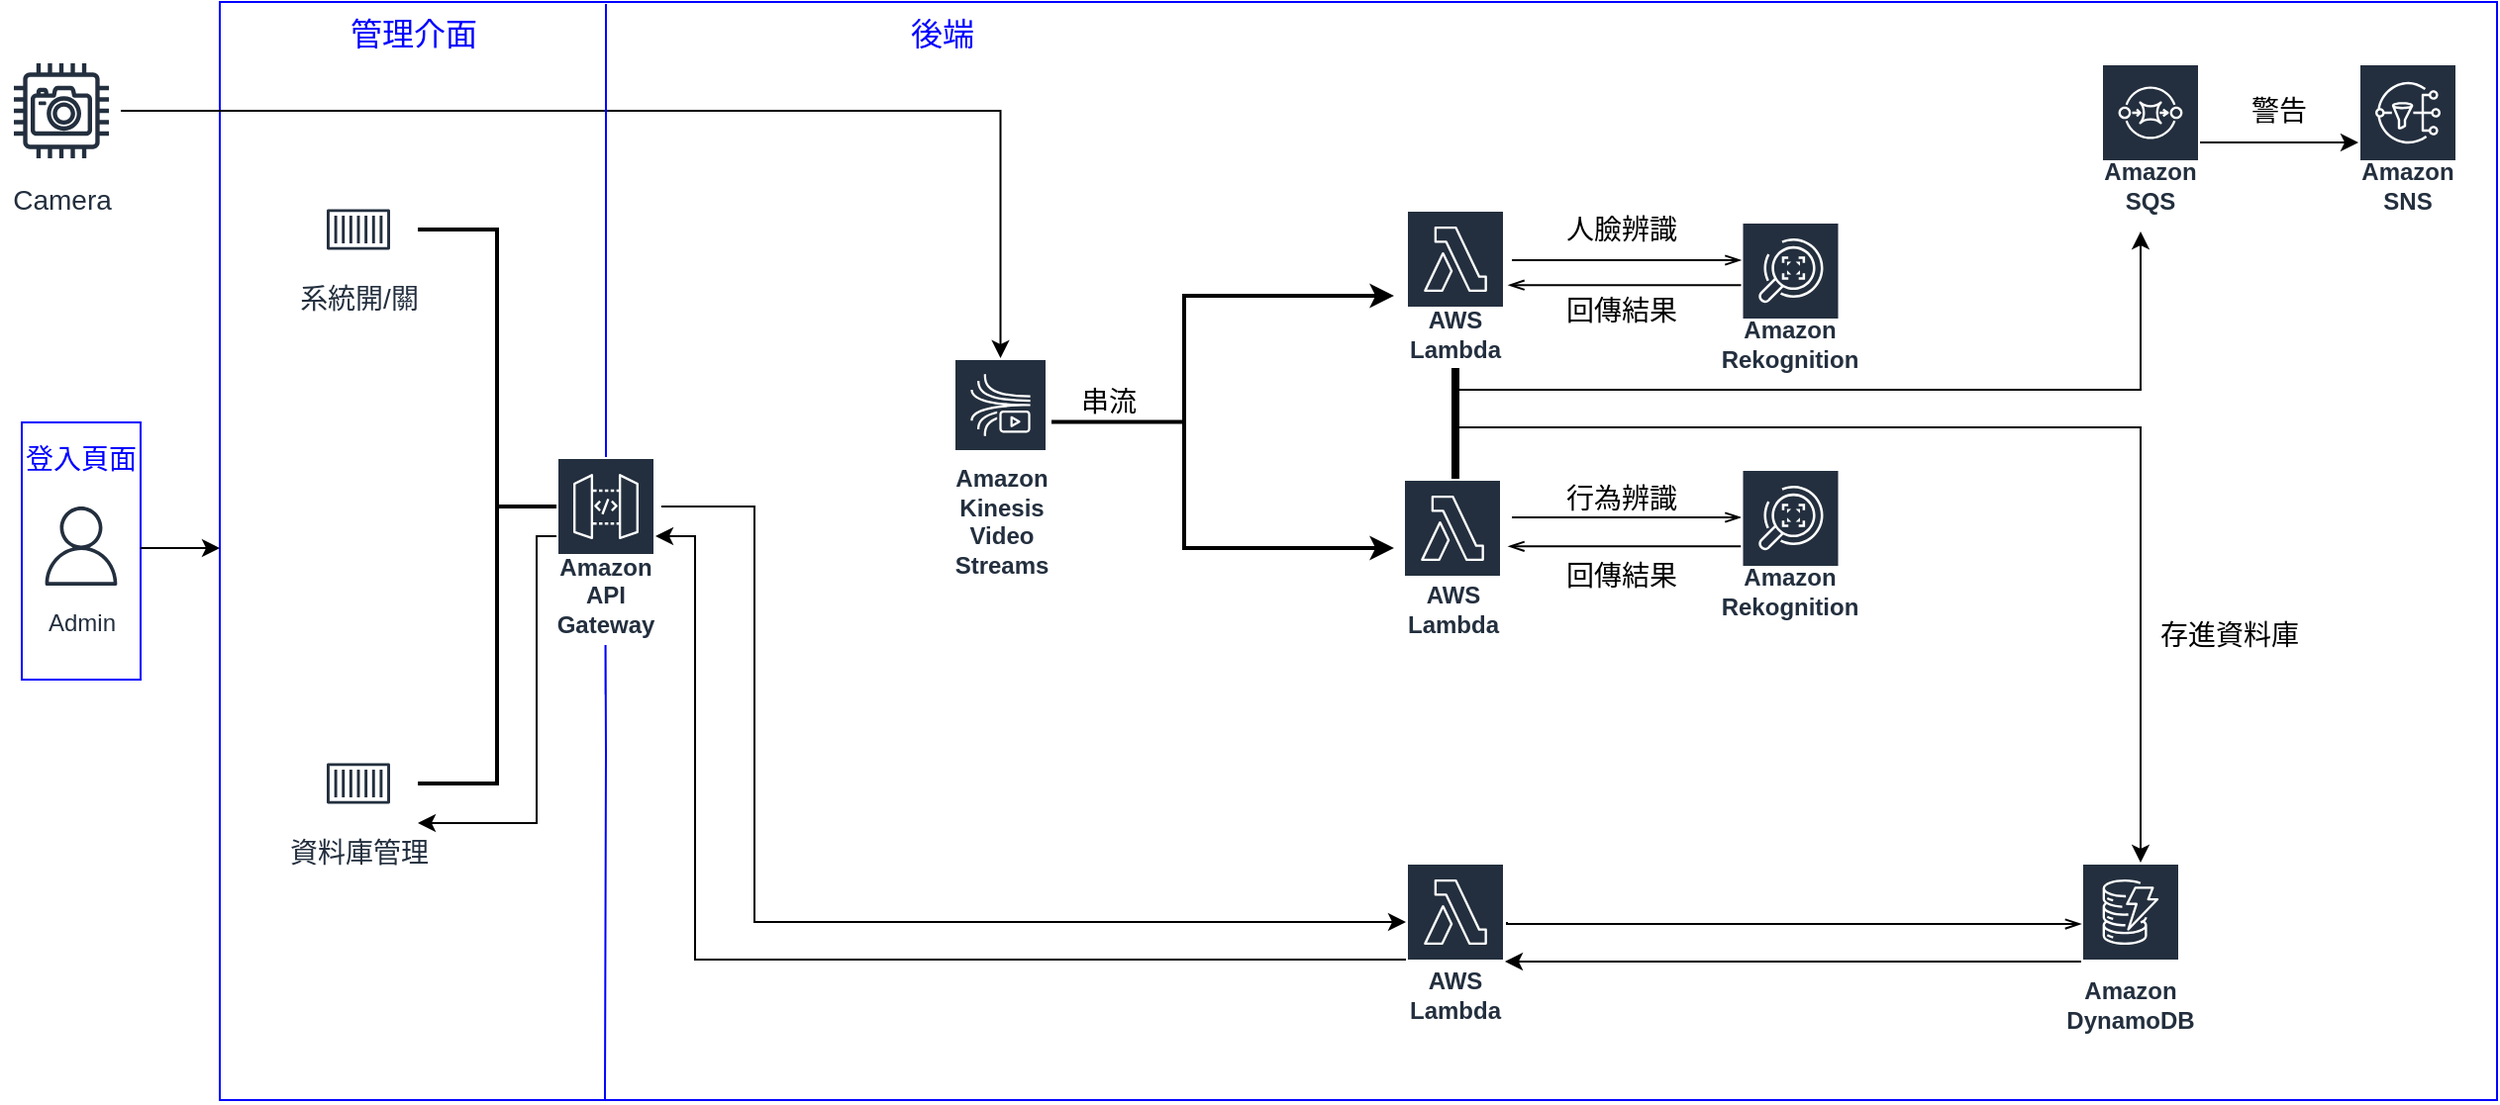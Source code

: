 <mxfile version="23.1.2" type="github">
  <diagram name="第 1 页" id="VFCjEm5W6MaqiMix1aKl">
    <mxGraphModel dx="1510" dy="368" grid="1" gridSize="10" guides="1" tooltips="1" connect="1" arrows="1" fold="1" page="1" pageScale="1" pageWidth="827" pageHeight="1169" math="0" shadow="0">
      <root>
        <mxCell id="0" />
        <mxCell id="1" parent="0" />
        <mxCell id="O1jKtoPmyAMp938oBS-_-39" value="&lt;font color=&quot;#0000ff&quot; style=&quot;font-size: 14px;&quot;&gt;登入頁面&lt;/font&gt;" style="outlineConnect=0;gradientColor=none;html=1;whiteSpace=wrap;fontSize=12;fontStyle=0;strokeColor=#0000ff;fillColor=none;verticalAlign=top;align=center;fontColor=#FF9900;dashed=0;spacingTop=3;" parent="1" vertex="1">
          <mxGeometry x="-190" y="337.5" width="60" height="130" as="geometry" />
        </mxCell>
        <mxCell id="O1jKtoPmyAMp938oBS-_-8" value="" style="outlineConnect=0;gradientColor=none;html=1;whiteSpace=wrap;fontSize=12;fontStyle=0;strokeColor=#0000ff;fillColor=none;verticalAlign=top;align=center;fontColor=#FF9900;dashed=0;spacingTop=3;" parent="1" vertex="1">
          <mxGeometry x="-90" y="125" width="1150" height="555" as="geometry" />
        </mxCell>
        <mxCell id="VvQtCBpBmSeENk6v5BYq-13" style="edgeStyle=orthogonalEdgeStyle;rounded=0;orthogonalLoop=1;jettySize=auto;html=1;" parent="1" edge="1">
          <mxGeometry relative="1" as="geometry">
            <mxPoint x="-90" y="401" as="targetPoint" />
            <mxPoint x="-130" y="401" as="sourcePoint" />
            <Array as="points">
              <mxPoint x="-90" y="401" />
            </Array>
          </mxGeometry>
        </mxCell>
        <mxCell id="O1jKtoPmyAMp938oBS-_-2" value="Admin&lt;br&gt;" style="sketch=0;outlineConnect=0;fontColor=#232F3E;gradientColor=none;strokeColor=#232F3E;fillColor=#ffffff;dashed=0;verticalLabelPosition=bottom;verticalAlign=top;align=center;html=1;fontSize=12;fontStyle=0;aspect=fixed;shape=mxgraph.aws4.resourceIcon;resIcon=mxgraph.aws4.user;" parent="1" vertex="1">
          <mxGeometry x="-185" y="375" width="50" height="50" as="geometry" />
        </mxCell>
        <mxCell id="Y38niOHaq9nBWTBVeWCu-6" style="edgeStyle=orthogonalEdgeStyle;rounded=0;orthogonalLoop=1;jettySize=auto;html=1;" parent="1" source="Y38niOHaq9nBWTBVeWCu-18" target="8HAPZSc-oPPEdkhKKwZJ-15" edge="1">
          <mxGeometry relative="1" as="geometry">
            <mxPoint x="500" y="610" as="sourcePoint" />
            <Array as="points">
              <mxPoint x="150" y="609" />
              <mxPoint x="150" y="395" />
            </Array>
          </mxGeometry>
        </mxCell>
        <mxCell id="O1jKtoPmyAMp938oBS-_-25" style="edgeStyle=orthogonalEdgeStyle;rounded=0;orthogonalLoop=1;jettySize=auto;html=1;exitX=0.5;exitY=1;exitDx=0;exitDy=0;" parent="1" edge="1">
          <mxGeometry relative="1" as="geometry">
            <mxPoint x="316.75" y="157.5" as="sourcePoint" />
            <mxPoint x="316.75" y="157.5" as="targetPoint" />
          </mxGeometry>
        </mxCell>
        <mxCell id="Y38niOHaq9nBWTBVeWCu-17" style="edgeStyle=orthogonalEdgeStyle;rounded=0;orthogonalLoop=1;jettySize=auto;html=1;" parent="1" source="O1jKtoPmyAMp938oBS-_-31" target="Y38niOHaq9nBWTBVeWCu-18" edge="1">
          <mxGeometry relative="1" as="geometry">
            <mxPoint x="587.5" y="610" as="targetPoint" />
            <Array as="points">
              <mxPoint x="720" y="610" />
              <mxPoint x="720" y="610" />
            </Array>
          </mxGeometry>
        </mxCell>
        <mxCell id="O1jKtoPmyAMp938oBS-_-31" value="&lt;font style=&quot;font-size: 12px;&quot;&gt;Amazon DynamoDB&lt;/font&gt;" style="sketch=0;outlineConnect=0;fontColor=#232F3E;gradientColor=none;strokeColor=#ffffff;fillColor=#232F3E;dashed=0;verticalLabelPosition=middle;verticalAlign=bottom;align=center;html=1;whiteSpace=wrap;fontSize=10;fontStyle=1;spacing=3;shape=mxgraph.aws4.productIcon;prIcon=mxgraph.aws4.dynamodb;" parent="1" vertex="1">
          <mxGeometry x="850" y="560" width="50" height="90" as="geometry" />
        </mxCell>
        <mxCell id="O1jKtoPmyAMp938oBS-_-47" value="&lt;font style=&quot;font-size: 12px;&quot;&gt;Amazon Rekognition&lt;/font&gt;" style="sketch=0;outlineConnect=0;fontColor=#232F3E;gradientColor=none;strokeColor=#ffffff;fillColor=#232F3E;dashed=0;verticalLabelPosition=middle;verticalAlign=bottom;align=center;html=1;whiteSpace=wrap;fontSize=10;fontStyle=1;spacing=3;shape=mxgraph.aws4.productIcon;prIcon=mxgraph.aws4.rekognition;" parent="1" vertex="1">
          <mxGeometry x="678.25" y="236" width="50" height="80" as="geometry" />
        </mxCell>
        <mxCell id="a6JBxLxwtquYG9cKJR-4-15" value="" style="edgeStyle=orthogonalEdgeStyle;html=1;endArrow=openThin;elbow=vertical;startArrow=none;endFill=0;strokeColor=#000000;rounded=0;strokeWidth=1;" parent="1" edge="1">
          <mxGeometry width="100" relative="1" as="geometry">
            <mxPoint x="560" y="591" as="sourcePoint" />
            <mxPoint x="850" y="591.029" as="targetPoint" />
            <Array as="points">
              <mxPoint x="560" y="590" />
              <mxPoint x="560" y="591" />
            </Array>
          </mxGeometry>
        </mxCell>
        <mxCell id="pPQGrUG8o8pBh9T2TDlA-1" value="&lt;font style=&quot;font-size: 12px;&quot;&gt;AWS Lambda&lt;/font&gt;" style="sketch=0;outlineConnect=0;fontColor=#232F3E;gradientColor=none;strokeColor=#ffffff;fillColor=#232F3E;dashed=0;verticalLabelPosition=middle;verticalAlign=bottom;align=center;html=1;whiteSpace=wrap;fontSize=10;fontStyle=1;spacing=3;shape=mxgraph.aws4.productIcon;prIcon=mxgraph.aws4.lambda;" parent="1" vertex="1">
          <mxGeometry x="509" y="230" width="50" height="81" as="geometry" />
        </mxCell>
        <mxCell id="pPQGrUG8o8pBh9T2TDlA-9" style="edgeStyle=orthogonalEdgeStyle;rounded=0;orthogonalLoop=1;jettySize=auto;html=1;" parent="1" source="VvQtCBpBmSeENk6v5BYq-33" target="O1jKtoPmyAMp938oBS-_-31" edge="1">
          <mxGeometry relative="1" as="geometry">
            <mxPoint x="1287" y="570" as="targetPoint" />
            <mxPoint x="538" y="380" as="sourcePoint" />
            <Array as="points">
              <mxPoint x="880" y="340" />
            </Array>
          </mxGeometry>
        </mxCell>
        <mxCell id="pPQGrUG8o8pBh9T2TDlA-4" value="" style="edgeStyle=orthogonalEdgeStyle;html=1;endArrow=openThin;elbow=vertical;startArrow=none;endFill=0;strokeColor=#000000;rounded=0;" parent="1" edge="1">
          <mxGeometry width="100" relative="1" as="geometry">
            <mxPoint x="562.5" y="255.5" as="sourcePoint" />
            <mxPoint x="678.25" y="255.5" as="targetPoint" />
          </mxGeometry>
        </mxCell>
        <mxCell id="pPQGrUG8o8pBh9T2TDlA-8" value="&lt;font style=&quot;font-size: 14px;&quot;&gt;人臉辨識&lt;/font&gt;" style="text;html=1;strokeColor=none;fillColor=none;align=center;verticalAlign=middle;whiteSpace=wrap;rounded=0;" parent="1" vertex="1">
          <mxGeometry x="587.5" y="225" width="60" height="30" as="geometry" />
        </mxCell>
        <mxCell id="pPQGrUG8o8pBh9T2TDlA-14" value="&lt;font style=&quot;font-size: 16px;&quot;&gt;後端&lt;/font&gt;" style="text;html=1;strokeColor=none;fillColor=none;align=center;verticalAlign=middle;whiteSpace=wrap;rounded=0;fontSize=16;fontColor=#0000ff;" parent="1" vertex="1">
          <mxGeometry x="160" y="126" width="230" height="30" as="geometry" />
        </mxCell>
        <mxCell id="pPQGrUG8o8pBh9T2TDlA-15" value="管理介面" style="text;html=1;strokeColor=none;fillColor=none;align=center;verticalAlign=middle;whiteSpace=wrap;rounded=0;fontSize=16;fontColor=#0000ff;" parent="1" vertex="1">
          <mxGeometry x="-68" y="126" width="151.5" height="30" as="geometry" />
        </mxCell>
        <mxCell id="Vm1vwxEjEGVl82Kh1ue6-2" value="" style="edgeStyle=orthogonalEdgeStyle;html=1;endArrow=none;elbow=vertical;startArrow=openThin;startFill=0;strokeColor=#000000;rounded=0;" parent="1" edge="1">
          <mxGeometry width="100" relative="1" as="geometry">
            <mxPoint x="560.75" y="268.08" as="sourcePoint" />
            <mxPoint x="678.25" y="268.08" as="targetPoint" />
          </mxGeometry>
        </mxCell>
        <mxCell id="Vm1vwxEjEGVl82Kh1ue6-3" value="&lt;font style=&quot;font-size: 14px;&quot;&gt;回傳結果&lt;/font&gt;" style="text;html=1;strokeColor=none;fillColor=none;align=center;verticalAlign=middle;whiteSpace=wrap;rounded=0;" parent="1" vertex="1">
          <mxGeometry x="566.5" y="266" width="102" height="30" as="geometry" />
        </mxCell>
        <mxCell id="Vm1vwxEjEGVl82Kh1ue6-5" value="&lt;font style=&quot;font-size: 14px;&quot;&gt;存進資料庫&lt;/font&gt;" style="text;html=1;strokeColor=none;fillColor=none;align=center;verticalAlign=middle;whiteSpace=wrap;rounded=0;rotation=0;" parent="1" vertex="1">
          <mxGeometry x="880" y="430" width="90" height="30" as="geometry" />
        </mxCell>
        <mxCell id="Vm1vwxEjEGVl82Kh1ue6-13" value="&lt;font style=&quot;font-size: 14px;&quot;&gt;資料庫管理&lt;/font&gt;" style="sketch=0;outlineConnect=0;fontColor=#232F3E;gradientColor=none;strokeColor=#232F3E;fillColor=#ffffff;dashed=0;verticalLabelPosition=bottom;verticalAlign=top;align=center;html=1;fontSize=12;fontStyle=0;aspect=fixed;shape=mxgraph.aws4.resourceIcon;resIcon=mxgraph.aws4.container_1;" parent="1" vertex="1">
          <mxGeometry x="-40" y="500" width="40" height="40" as="geometry" />
        </mxCell>
        <mxCell id="8HAPZSc-oPPEdkhKKwZJ-7" value="&lt;font style=&quot;font-size: 12px;&quot;&gt;AWS Lambda&lt;/font&gt;" style="sketch=0;outlineConnect=0;fontColor=#232F3E;gradientColor=none;strokeColor=#ffffff;fillColor=#232F3E;dashed=0;verticalLabelPosition=middle;verticalAlign=bottom;align=center;html=1;whiteSpace=wrap;fontSize=10;fontStyle=1;spacing=3;shape=mxgraph.aws4.productIcon;prIcon=mxgraph.aws4.lambda;" parent="1" vertex="1">
          <mxGeometry x="507.5" y="366" width="50" height="84" as="geometry" />
        </mxCell>
        <mxCell id="8HAPZSc-oPPEdkhKKwZJ-8" value="" style="edgeStyle=orthogonalEdgeStyle;html=1;endArrow=openThin;elbow=vertical;startArrow=none;endFill=0;strokeColor=#000000;rounded=0;" parent="1" edge="1">
          <mxGeometry width="100" relative="1" as="geometry">
            <mxPoint x="562.5" y="385.5" as="sourcePoint" />
            <mxPoint x="678.25" y="385.5" as="targetPoint" />
          </mxGeometry>
        </mxCell>
        <mxCell id="8HAPZSc-oPPEdkhKKwZJ-11" value="" style="edgeStyle=orthogonalEdgeStyle;html=1;endArrow=none;elbow=vertical;startArrow=openThin;startFill=0;strokeColor=#000000;rounded=0;" parent="1" edge="1">
          <mxGeometry width="100" relative="1" as="geometry">
            <mxPoint x="560.75" y="400.17" as="sourcePoint" />
            <mxPoint x="678.25" y="400.17" as="targetPoint" />
          </mxGeometry>
        </mxCell>
        <mxCell id="8HAPZSc-oPPEdkhKKwZJ-12" value="&lt;font style=&quot;font-size: 14px;&quot;&gt;回傳結果&lt;/font&gt;" style="text;html=1;strokeColor=none;fillColor=none;align=center;verticalAlign=middle;whiteSpace=wrap;rounded=0;" parent="1" vertex="1">
          <mxGeometry x="566.5" y="400" width="102" height="30" as="geometry" />
        </mxCell>
        <mxCell id="8HAPZSc-oPPEdkhKKwZJ-14" value="&lt;font style=&quot;font-size: 14px;&quot;&gt;行為辨識&lt;/font&gt;" style="text;html=1;strokeColor=none;fillColor=none;align=center;verticalAlign=middle;whiteSpace=wrap;rounded=0;" parent="1" vertex="1">
          <mxGeometry x="587.5" y="361" width="60" height="30" as="geometry" />
        </mxCell>
        <mxCell id="KDjexT_6C_Oc_Iz0sEzi-1" style="edgeStyle=orthogonalEdgeStyle;rounded=0;orthogonalLoop=1;jettySize=auto;html=1;" parent="1" source="Vm1vwxEjEGVl82Kh1ue6-8" target="-sES5BDnEpW2IbtICMvI-1" edge="1">
          <mxGeometry relative="1" as="geometry" />
        </mxCell>
        <mxCell id="Vm1vwxEjEGVl82Kh1ue6-8" value="&lt;font style=&quot;font-size: 14px;&quot;&gt;Camera&lt;/font&gt;" style="sketch=0;outlineConnect=0;fontColor=#232F3E;gradientColor=none;strokeColor=#232F3E;fillColor=#ffffff;dashed=0;verticalLabelPosition=bottom;verticalAlign=top;align=center;html=1;fontSize=12;fontStyle=0;aspect=fixed;shape=mxgraph.aws4.resourceIcon;resIcon=mxgraph.aws4.camera;" parent="1" vertex="1">
          <mxGeometry x="-200" y="150" width="60" height="60" as="geometry" />
        </mxCell>
        <mxCell id="VvQtCBpBmSeENk6v5BYq-14" value="&lt;font style=&quot;font-size: 14px;&quot;&gt;系統開/關&lt;/font&gt;" style="sketch=0;outlineConnect=0;fontColor=#232F3E;gradientColor=none;strokeColor=#232F3E;fillColor=#ffffff;dashed=0;verticalLabelPosition=bottom;verticalAlign=top;align=center;html=1;fontSize=12;fontStyle=0;aspect=fixed;shape=mxgraph.aws4.resourceIcon;resIcon=mxgraph.aws4.container_1;" parent="1" vertex="1">
          <mxGeometry x="-40" y="220" width="40" height="40" as="geometry" />
        </mxCell>
        <mxCell id="VvQtCBpBmSeENk6v5BYq-22" value="" style="endArrow=none;html=1;rounded=0;strokeColor=#0000ff;" parent="1" source="8HAPZSc-oPPEdkhKKwZJ-15" edge="1">
          <mxGeometry width="50" height="50" relative="1" as="geometry">
            <mxPoint x="111" y="690" as="sourcePoint" />
            <mxPoint x="105" y="126" as="targetPoint" />
            <Array as="points">
              <mxPoint x="105" y="150" />
            </Array>
          </mxGeometry>
        </mxCell>
        <mxCell id="VvQtCBpBmSeENk6v5BYq-24" value="" style="strokeWidth=2;html=1;shape=mxgraph.flowchart.annotation_2;align=left;labelPosition=right;pointerEvents=1;rotation=-180;" parent="1" vertex="1">
          <mxGeometry x="10" y="240" width="80" height="280" as="geometry" />
        </mxCell>
        <mxCell id="Y38niOHaq9nBWTBVeWCu-12" style="edgeStyle=orthogonalEdgeStyle;rounded=0;orthogonalLoop=1;jettySize=auto;html=1;" parent="1" source="VvQtCBpBmSeENk6v5BYq-33" edge="1">
          <mxGeometry relative="1" as="geometry">
            <mxPoint x="880" y="241" as="targetPoint" />
            <Array as="points">
              <mxPoint x="880" y="321" />
            </Array>
          </mxGeometry>
        </mxCell>
        <mxCell id="VvQtCBpBmSeENk6v5BYq-33" value="" style="line;strokeWidth=4;direction=south;html=1;perimeter=backbonePerimeter;points=[];outlineConnect=0;" parent="1" vertex="1">
          <mxGeometry x="528" y="310" width="12" height="56" as="geometry" />
        </mxCell>
        <mxCell id="VvQtCBpBmSeENk6v5BYq-34" value="" style="endArrow=none;html=1;rounded=0;strokeColor=#0000ff;" parent="1" edge="1">
          <mxGeometry width="50" height="50" relative="1" as="geometry">
            <mxPoint x="104.5" y="680" as="sourcePoint" />
            <mxPoint x="104.8" y="475" as="targetPoint" />
            <Array as="points">
              <mxPoint x="105" y="505" />
              <mxPoint x="104.75" y="440" />
            </Array>
          </mxGeometry>
        </mxCell>
        <mxCell id="Y38niOHaq9nBWTBVeWCu-7" style="edgeStyle=orthogonalEdgeStyle;rounded=0;orthogonalLoop=1;jettySize=auto;html=1;" parent="1" edge="1">
          <mxGeometry relative="1" as="geometry">
            <mxPoint x="80" y="395" as="sourcePoint" />
            <mxPoint x="10" y="540" as="targetPoint" />
            <Array as="points">
              <mxPoint x="70" y="395" />
              <mxPoint x="70" y="540" />
            </Array>
          </mxGeometry>
        </mxCell>
        <mxCell id="Y38niOHaq9nBWTBVeWCu-23" style="edgeStyle=orthogonalEdgeStyle;rounded=0;orthogonalLoop=1;jettySize=auto;html=1;" parent="1" edge="1" target="Y38niOHaq9nBWTBVeWCu-18">
          <mxGeometry relative="1" as="geometry">
            <mxPoint x="133" y="380" as="sourcePoint" />
            <mxPoint x="500" y="590" as="targetPoint" />
            <Array as="points">
              <mxPoint x="180" y="380" />
              <mxPoint x="180" y="590" />
            </Array>
          </mxGeometry>
        </mxCell>
        <mxCell id="8HAPZSc-oPPEdkhKKwZJ-15" value="&lt;font style=&quot;font-size: 12px;&quot;&gt;Amazon API Gateway&lt;/font&gt;" style="sketch=0;outlineConnect=0;fontColor=#232F3E;gradientColor=none;strokeColor=#ffffff;fillColor=#232F3E;dashed=0;verticalLabelPosition=middle;verticalAlign=bottom;align=center;html=1;whiteSpace=wrap;fontSize=10;fontStyle=1;spacing=3;shape=mxgraph.aws4.productIcon;prIcon=mxgraph.aws4.api_gateway;" parent="1" vertex="1">
          <mxGeometry x="80" y="355" width="50" height="95" as="geometry" />
        </mxCell>
        <mxCell id="-sES5BDnEpW2IbtICMvI-1" value="&lt;font style=&quot;font-size: 12px;&quot;&gt;Amazon Kinesis Video Streams&lt;/font&gt;" style="sketch=0;outlineConnect=0;fontColor=#232F3E;gradientColor=none;strokeColor=#ffffff;fillColor=#232F3E;dashed=0;verticalLabelPosition=middle;verticalAlign=bottom;align=center;html=1;whiteSpace=wrap;fontSize=10;fontStyle=1;spacing=3;shape=mxgraph.aws4.productIcon;prIcon=mxgraph.aws4.kinesis_video_streams;" parent="1" vertex="1">
          <mxGeometry x="280.5" y="305" width="47.5" height="115" as="geometry" />
        </mxCell>
        <mxCell id="-sES5BDnEpW2IbtICMvI-18" style="edgeStyle=orthogonalEdgeStyle;rounded=0;orthogonalLoop=1;jettySize=auto;html=1;exitX=1;exitY=0;exitDx=0;exitDy=0;exitPerimeter=0;strokeWidth=2;strokeColor=#000000;" parent="1" source="-sES5BDnEpW2IbtICMvI-17" edge="1">
          <mxGeometry relative="1" as="geometry">
            <mxPoint x="503" y="273.286" as="targetPoint" />
          </mxGeometry>
        </mxCell>
        <mxCell id="-sES5BDnEpW2IbtICMvI-19" style="edgeStyle=orthogonalEdgeStyle;rounded=0;orthogonalLoop=1;jettySize=auto;html=1;exitX=1;exitY=1;exitDx=0;exitDy=0;exitPerimeter=0;strokeWidth=2;strokeColor=#000000;" parent="1" source="-sES5BDnEpW2IbtICMvI-17" edge="1">
          <mxGeometry relative="1" as="geometry">
            <mxPoint x="503" y="401" as="targetPoint" />
          </mxGeometry>
        </mxCell>
        <mxCell id="-sES5BDnEpW2IbtICMvI-17" value="" style="strokeWidth=2;html=1;shape=mxgraph.flowchart.annotation_2;align=left;labelPosition=right;pointerEvents=1;strokeColor=#000000;" parent="1" vertex="1">
          <mxGeometry x="330" y="273.5" width="134" height="127.5" as="geometry" />
        </mxCell>
        <mxCell id="-sES5BDnEpW2IbtICMvI-21" value="&lt;font style=&quot;font-size: 14px;&quot;&gt;串流&lt;/font&gt;" style="text;html=1;strokeColor=none;fillColor=none;align=center;verticalAlign=middle;whiteSpace=wrap;rounded=0;" parent="1" vertex="1">
          <mxGeometry x="328" y="311" width="62" height="32" as="geometry" />
        </mxCell>
        <mxCell id="Y38niOHaq9nBWTBVeWCu-8" value="&lt;font style=&quot;font-size: 12px;&quot;&gt;Amazon Rekognition&lt;/font&gt;" style="sketch=0;outlineConnect=0;fontColor=#232F3E;gradientColor=none;strokeColor=#ffffff;fillColor=#232F3E;dashed=0;verticalLabelPosition=middle;verticalAlign=bottom;align=center;html=1;whiteSpace=wrap;fontSize=10;fontStyle=1;spacing=3;shape=mxgraph.aws4.productIcon;prIcon=mxgraph.aws4.rekognition;" parent="1" vertex="1">
          <mxGeometry x="678.25" y="361" width="50" height="80" as="geometry" />
        </mxCell>
        <mxCell id="Y38niOHaq9nBWTBVeWCu-13" style="edgeStyle=orthogonalEdgeStyle;rounded=0;orthogonalLoop=1;jettySize=auto;html=1;" parent="1" source="Y38niOHaq9nBWTBVeWCu-9" target="Y38niOHaq9nBWTBVeWCu-10" edge="1">
          <mxGeometry relative="1" as="geometry" />
        </mxCell>
        <mxCell id="Y38niOHaq9nBWTBVeWCu-9" value="&lt;font style=&quot;font-size: 12px;&quot;&gt;Amazon SQS&lt;/font&gt;" style="sketch=0;outlineConnect=0;fontColor=#232F3E;gradientColor=none;strokeColor=#ffffff;fillColor=#232F3E;dashed=0;verticalLabelPosition=middle;verticalAlign=bottom;align=center;html=1;whiteSpace=wrap;fontSize=10;fontStyle=1;spacing=3;shape=mxgraph.aws4.productIcon;prIcon=mxgraph.aws4.sqs;" parent="1" vertex="1">
          <mxGeometry x="860" y="156" width="50" height="80" as="geometry" />
        </mxCell>
        <mxCell id="Y38niOHaq9nBWTBVeWCu-10" value="&lt;font style=&quot;font-size: 12px;&quot;&gt;Amazon SNS&lt;/font&gt;" style="sketch=0;outlineConnect=0;fontColor=#232F3E;gradientColor=none;strokeColor=#ffffff;fillColor=#232F3E;dashed=0;verticalLabelPosition=middle;verticalAlign=bottom;align=center;html=1;whiteSpace=wrap;fontSize=10;fontStyle=1;spacing=3;shape=mxgraph.aws4.productIcon;prIcon=mxgraph.aws4.sns;" parent="1" vertex="1">
          <mxGeometry x="990" y="156" width="50" height="80" as="geometry" />
        </mxCell>
        <mxCell id="Y38niOHaq9nBWTBVeWCu-14" value="&lt;span style=&quot;font-size: 14px;&quot;&gt;警告&lt;/span&gt;" style="text;html=1;strokeColor=none;fillColor=none;align=center;verticalAlign=middle;whiteSpace=wrap;rounded=0;" parent="1" vertex="1">
          <mxGeometry x="920" y="165" width="60" height="30" as="geometry" />
        </mxCell>
        <mxCell id="Y38niOHaq9nBWTBVeWCu-18" value="&lt;font style=&quot;font-size: 12px;&quot;&gt;AWS Lambda&lt;/font&gt;" style="sketch=0;outlineConnect=0;fontColor=#232F3E;gradientColor=none;strokeColor=#ffffff;fillColor=#232F3E;dashed=0;verticalLabelPosition=middle;verticalAlign=bottom;align=center;html=1;whiteSpace=wrap;fontSize=10;fontStyle=1;spacing=3;shape=mxgraph.aws4.productIcon;prIcon=mxgraph.aws4.lambda;" parent="1" vertex="1">
          <mxGeometry x="509" y="560" width="50" height="85" as="geometry" />
        </mxCell>
      </root>
    </mxGraphModel>
  </diagram>
</mxfile>

